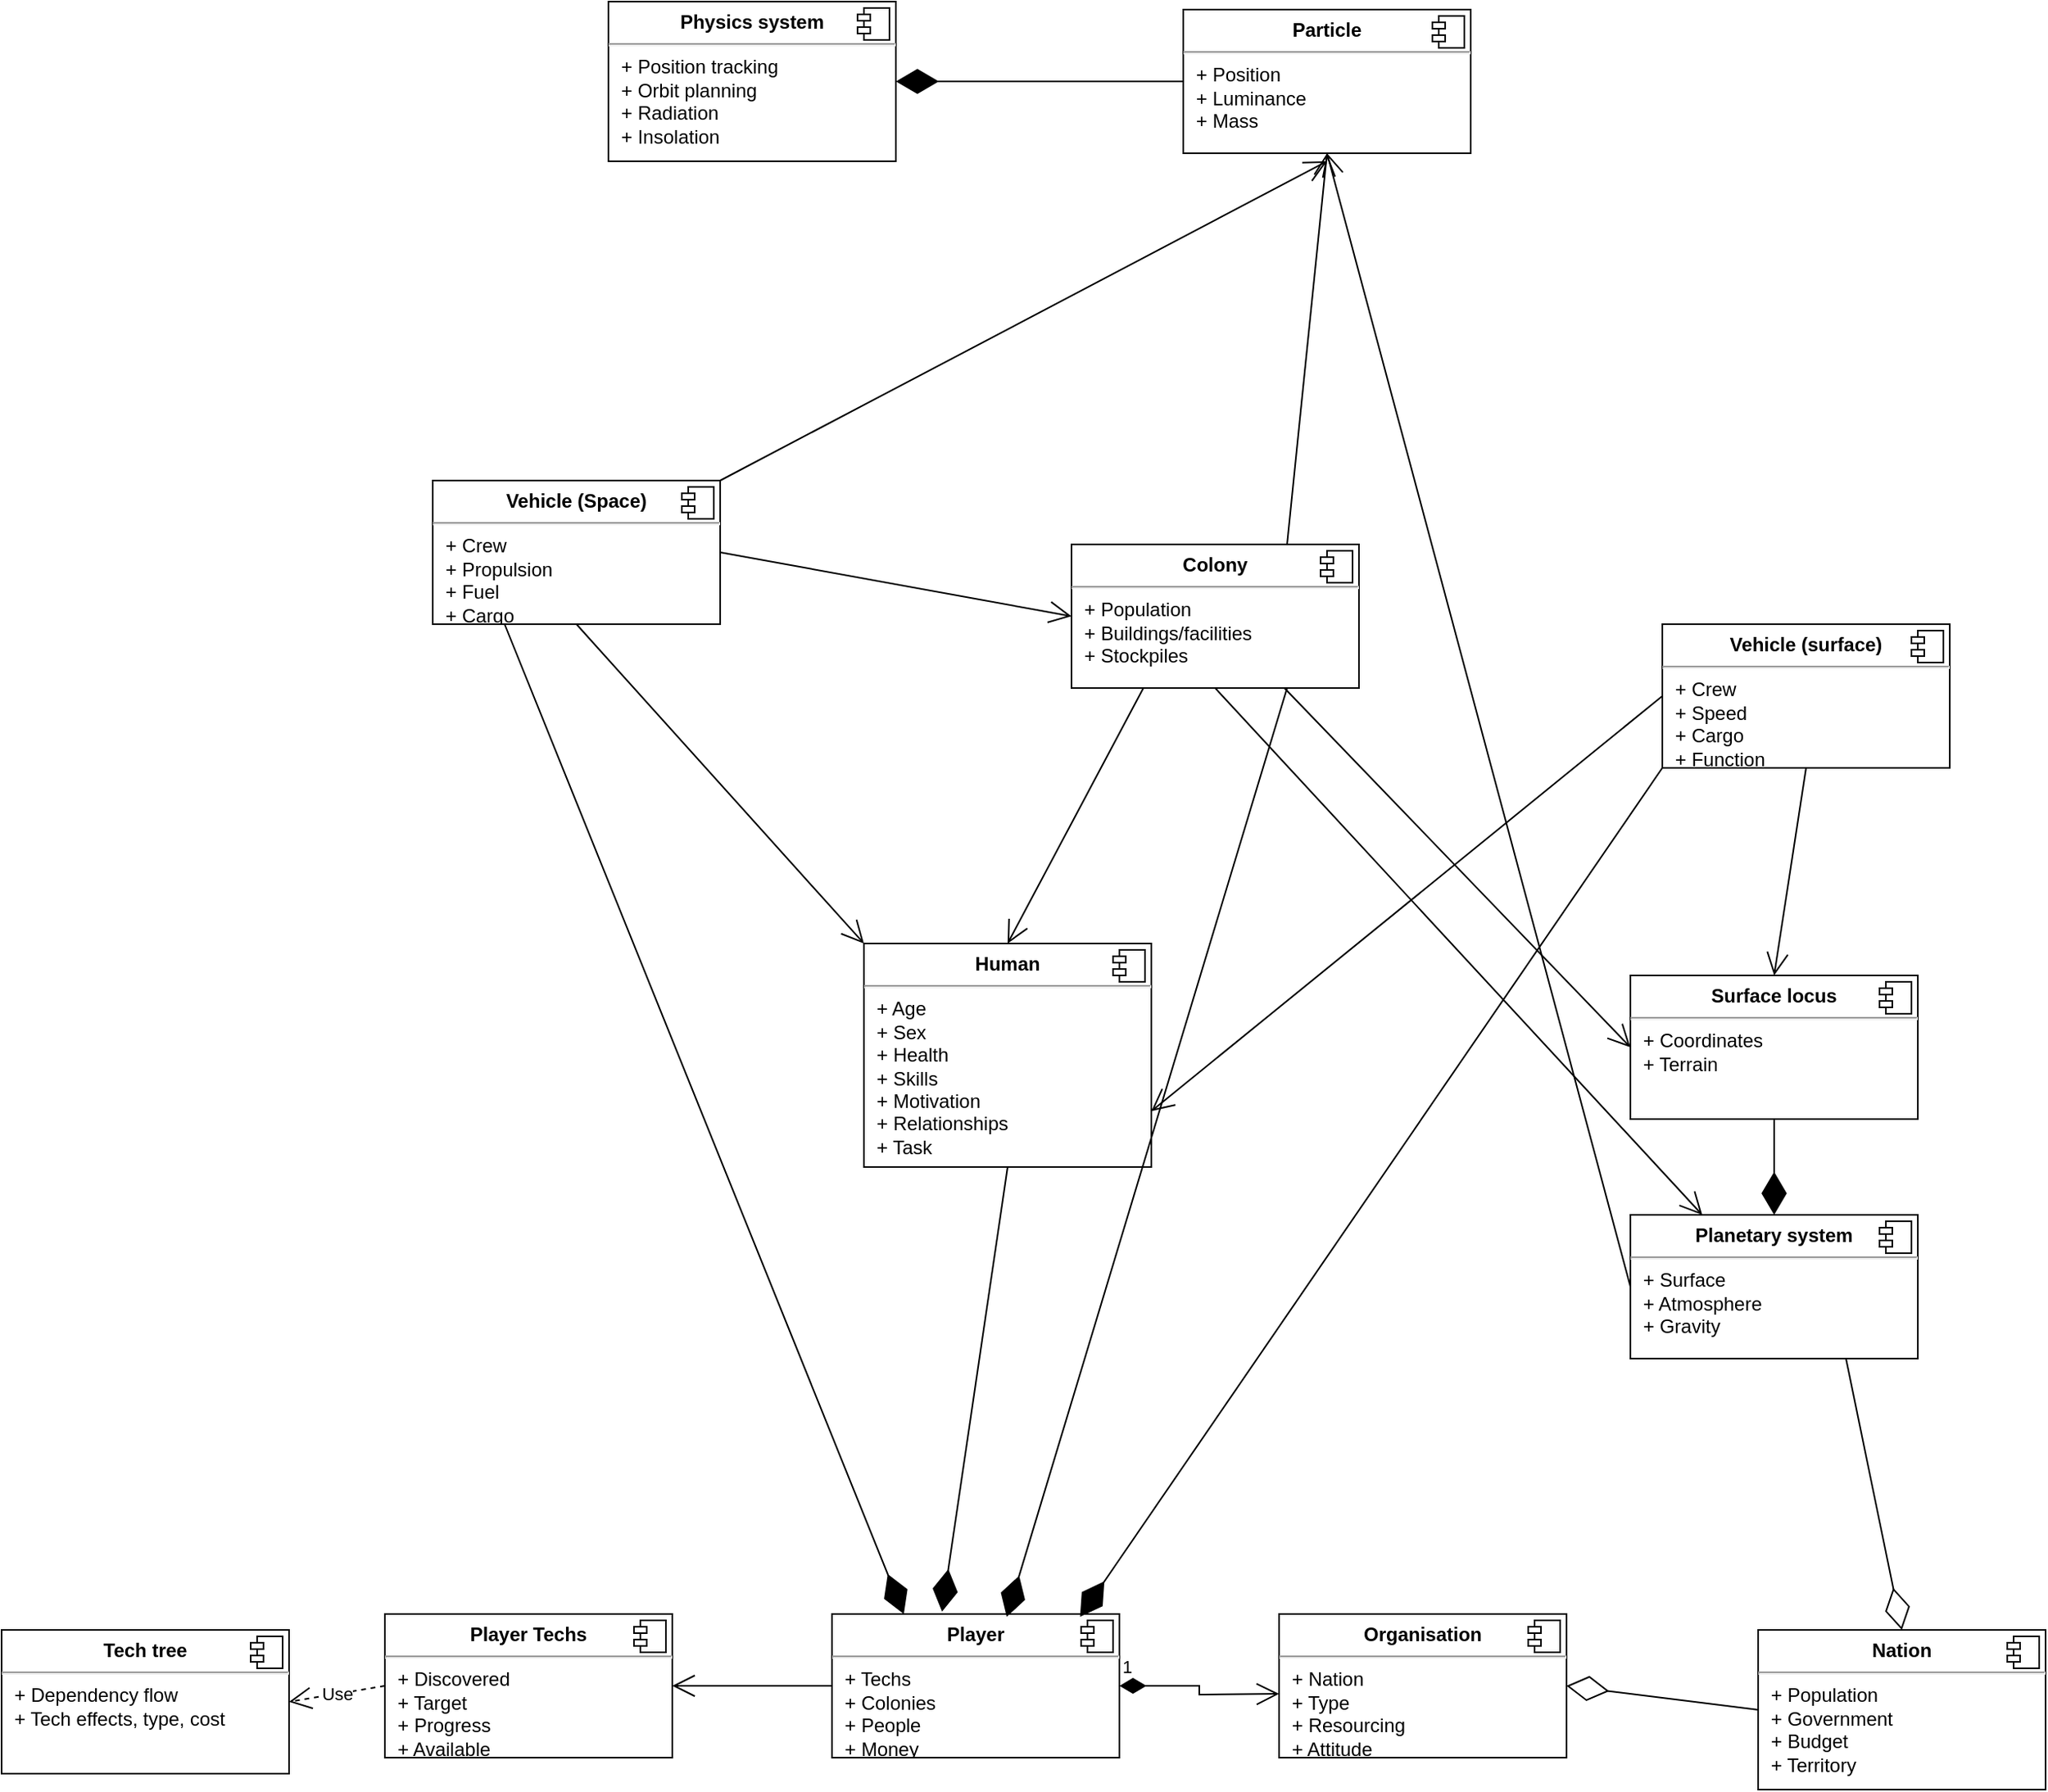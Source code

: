 <mxfile version="18.1.2" type="device"><diagram id="ycHX6Ou6pHxriIRzzi7f" name="Page-1"><mxGraphModel dx="1384" dy="1941" grid="1" gridSize="10" guides="1" tooltips="1" connect="1" arrows="1" fold="1" page="1" pageScale="1" pageWidth="1654" pageHeight="1169" math="0" shadow="0"><root><mxCell id="0"/><mxCell id="1" parent="0"/><mxCell id="YpEkuJilYw_Qcr9c4MFV-37" value="" style="group" vertex="1" connectable="0" parent="1"><mxGeometry x="410" y="68" height="287" as="geometry"/></mxCell><mxCell id="YpEkuJilYw_Qcr9c4MFV-41" value="Components" parent="0"/><mxCell id="O30cOn-BTtzcHye-SnPq-31" value="&lt;p style=&quot;margin:0px;margin-top:6px;text-align:center;&quot;&gt;&lt;b&gt;Nation&lt;/b&gt;&lt;/p&gt;&lt;hr&gt;&lt;p style=&quot;margin:0px;margin-left:8px;&quot;&gt;+ Population&lt;/p&gt;&lt;p style=&quot;margin:0px;margin-left:8px;&quot;&gt;+ Government&lt;/p&gt;&lt;p style=&quot;margin:0px;margin-left:8px;&quot;&gt;+ Budget&lt;/p&gt;&lt;p style=&quot;margin:0px;margin-left:8px;&quot;&gt;+ Territory&lt;/p&gt;" style="align=left;overflow=fill;html=1;dropTarget=0;rounded=0;" parent="YpEkuJilYw_Qcr9c4MFV-41" vertex="1"><mxGeometry x="1110" y="680" width="180" height="100" as="geometry"/></mxCell><mxCell id="O30cOn-BTtzcHye-SnPq-32" value="" style="shape=component;jettyWidth=8;jettyHeight=4;rounded=0;" parent="O30cOn-BTtzcHye-SnPq-31" vertex="1"><mxGeometry x="1" width="20" height="20" relative="1" as="geometry"><mxPoint x="-24" y="4" as="offset"/></mxGeometry></mxCell><mxCell id="O30cOn-BTtzcHye-SnPq-8" value="&lt;p style=&quot;margin:0px;margin-top:6px;text-align:center;&quot;&gt;&lt;b&gt;Organisation&lt;/b&gt;&lt;/p&gt;&lt;hr&gt;&lt;p style=&quot;margin:0px;margin-left:8px;&quot;&gt;+ Nation&lt;br&gt;+ Type&lt;/p&gt;&lt;p style=&quot;margin:0px;margin-left:8px;&quot;&gt;+ Resourcing&lt;/p&gt;&lt;p style=&quot;margin:0px;margin-left:8px;&quot;&gt;+ Attitude&lt;/p&gt;" style="align=left;overflow=fill;html=1;dropTarget=0;rounded=0;" parent="YpEkuJilYw_Qcr9c4MFV-41" vertex="1"><mxGeometry x="810" y="670" width="180" height="90" as="geometry"/></mxCell><mxCell id="O30cOn-BTtzcHye-SnPq-9" value="" style="shape=component;jettyWidth=8;jettyHeight=4;rounded=0;" parent="O30cOn-BTtzcHye-SnPq-8" vertex="1"><mxGeometry x="1" width="20" height="20" relative="1" as="geometry"><mxPoint x="-24" y="4" as="offset"/></mxGeometry></mxCell><mxCell id="O30cOn-BTtzcHye-SnPq-6" value="&lt;p style=&quot;margin:0px;margin-top:6px;text-align:center;&quot;&gt;&lt;b&gt;Player&lt;/b&gt;&lt;/p&gt;&lt;hr&gt;&lt;p style=&quot;margin:0px;margin-left:8px;&quot;&gt;+ Techs&lt;br&gt;+ Colonies&lt;/p&gt;&lt;p style=&quot;margin:0px;margin-left:8px;&quot;&gt;+ People&lt;/p&gt;&lt;p style=&quot;margin:0px;margin-left:8px;&quot;&gt;+ Money&lt;/p&gt;" style="align=left;overflow=fill;html=1;dropTarget=0;rounded=0;" parent="YpEkuJilYw_Qcr9c4MFV-41" vertex="1"><mxGeometry x="530" y="670" width="180" height="90" as="geometry"/></mxCell><mxCell id="O30cOn-BTtzcHye-SnPq-7" value="" style="shape=component;jettyWidth=8;jettyHeight=4;rounded=0;" parent="O30cOn-BTtzcHye-SnPq-6" vertex="1"><mxGeometry x="1" width="20" height="20" relative="1" as="geometry"><mxPoint x="-24" y="4" as="offset"/></mxGeometry></mxCell><mxCell id="O30cOn-BTtzcHye-SnPq-53" value="&lt;p style=&quot;margin:0px;margin-top:6px;text-align:center;&quot;&gt;&lt;b&gt;Player Techs&lt;/b&gt;&lt;/p&gt;&lt;hr&gt;&lt;p style=&quot;margin:0px;margin-left:8px;&quot;&gt;+ Discovered&lt;br&gt;+ Target&lt;/p&gt;&lt;p style=&quot;margin:0px;margin-left:8px;&quot;&gt;+ Progress&lt;/p&gt;&lt;p style=&quot;margin:0px;margin-left:8px;&quot;&gt;+ Available&lt;/p&gt;" style="align=left;overflow=fill;html=1;dropTarget=0;rounded=0;" parent="YpEkuJilYw_Qcr9c4MFV-41" vertex="1"><mxGeometry x="250" y="670" width="180" height="90" as="geometry"/></mxCell><mxCell id="O30cOn-BTtzcHye-SnPq-54" value="" style="shape=component;jettyWidth=8;jettyHeight=4;rounded=0;" parent="O30cOn-BTtzcHye-SnPq-53" vertex="1"><mxGeometry x="1" width="20" height="20" relative="1" as="geometry"><mxPoint x="-24" y="4" as="offset"/></mxGeometry></mxCell><mxCell id="O30cOn-BTtzcHye-SnPq-10" value="&lt;p style=&quot;margin:0px;margin-top:6px;text-align:center;&quot;&gt;&lt;b&gt;Tech tree&lt;/b&gt;&lt;/p&gt;&lt;hr&gt;&lt;p style=&quot;margin:0px;margin-left:8px;&quot;&gt;+ Dependency flow&lt;br&gt;+ Tech effects, type, cost&lt;/p&gt;" style="align=left;overflow=fill;html=1;dropTarget=0;rounded=0;" parent="YpEkuJilYw_Qcr9c4MFV-41" vertex="1"><mxGeometry x="10" y="680" width="180" height="90" as="geometry"/></mxCell><mxCell id="O30cOn-BTtzcHye-SnPq-11" value="" style="shape=component;jettyWidth=8;jettyHeight=4;rounded=0;" parent="O30cOn-BTtzcHye-SnPq-10" vertex="1"><mxGeometry x="1" width="20" height="20" relative="1" as="geometry"><mxPoint x="-24" y="4" as="offset"/></mxGeometry></mxCell><mxCell id="O30cOn-BTtzcHye-SnPq-16" value="&lt;p style=&quot;margin:0px;margin-top:6px;text-align:center;&quot;&gt;&lt;b&gt;Planetary system&lt;/b&gt;&lt;/p&gt;&lt;hr&gt;&lt;p style=&quot;margin:0px;margin-left:8px;&quot;&gt;+ Surface&lt;/p&gt;&lt;p style=&quot;margin:0px;margin-left:8px;&quot;&gt;+ Atmosphere&lt;/p&gt;&lt;p style=&quot;margin:0px;margin-left:8px;&quot;&gt;+ Gravity&lt;/p&gt;" style="align=left;overflow=fill;html=1;dropTarget=0;rounded=0;" parent="YpEkuJilYw_Qcr9c4MFV-41" vertex="1"><mxGeometry x="1030" y="420" width="180" height="90" as="geometry"/></mxCell><mxCell id="O30cOn-BTtzcHye-SnPq-17" value="" style="shape=component;jettyWidth=8;jettyHeight=4;rounded=0;" parent="O30cOn-BTtzcHye-SnPq-16" vertex="1"><mxGeometry x="1" width="20" height="20" relative="1" as="geometry"><mxPoint x="-24" y="4" as="offset"/></mxGeometry></mxCell><mxCell id="O30cOn-BTtzcHye-SnPq-56" value="&lt;p style=&quot;margin:0px;margin-top:6px;text-align:center;&quot;&gt;&lt;b&gt;Surface locus&lt;/b&gt;&lt;/p&gt;&lt;hr&gt;&lt;p style=&quot;margin:0px;margin-left:8px;&quot;&gt;+ Coordinates&lt;/p&gt;&lt;p style=&quot;margin:0px;margin-left:8px;&quot;&gt;+ Terrain&lt;/p&gt;" style="align=left;overflow=fill;html=1;dropTarget=0;rounded=0;" parent="YpEkuJilYw_Qcr9c4MFV-41" vertex="1"><mxGeometry x="1030" y="270" width="180" height="90" as="geometry"/></mxCell><mxCell id="O30cOn-BTtzcHye-SnPq-57" value="" style="shape=component;jettyWidth=8;jettyHeight=4;rounded=0;" parent="O30cOn-BTtzcHye-SnPq-56" vertex="1"><mxGeometry x="1" width="20" height="20" relative="1" as="geometry"><mxPoint x="-24" y="4" as="offset"/></mxGeometry></mxCell><mxCell id="O30cOn-BTtzcHye-SnPq-24" value="&lt;p style=&quot;margin:0px;margin-top:6px;text-align:center;&quot;&gt;&lt;b&gt;Human&lt;/b&gt;&lt;/p&gt;&lt;hr&gt;&lt;p style=&quot;margin:0px;margin-left:8px;&quot;&gt;+ Age&lt;br&gt;+ Sex&lt;/p&gt;&lt;p style=&quot;margin:0px;margin-left:8px;&quot;&gt;+ Health&lt;/p&gt;&lt;p style=&quot;margin:0px;margin-left:8px;&quot;&gt;+ Skills&lt;/p&gt;&lt;p style=&quot;margin:0px;margin-left:8px;&quot;&gt;+ Motivation&lt;/p&gt;&lt;p style=&quot;margin:0px;margin-left:8px;&quot;&gt;+ Relationships&lt;/p&gt;&lt;p style=&quot;margin:0px;margin-left:8px;&quot;&gt;+ Task&lt;/p&gt;" style="align=left;overflow=fill;html=1;dropTarget=0;rounded=0;" parent="YpEkuJilYw_Qcr9c4MFV-41" vertex="1"><mxGeometry x="550" y="250" width="180" height="140" as="geometry"/></mxCell><mxCell id="O30cOn-BTtzcHye-SnPq-25" value="" style="shape=component;jettyWidth=8;jettyHeight=4;rounded=0;" parent="O30cOn-BTtzcHye-SnPq-24" vertex="1"><mxGeometry x="1" width="20" height="20" relative="1" as="geometry"><mxPoint x="-24" y="4" as="offset"/></mxGeometry></mxCell><mxCell id="O30cOn-BTtzcHye-SnPq-28" value="&lt;p style=&quot;margin:0px;margin-top:6px;text-align:center;&quot;&gt;&lt;b&gt;Vehicle (surface)&lt;/b&gt;&lt;/p&gt;&lt;hr&gt;&lt;p style=&quot;margin:0px;margin-left:8px;&quot;&gt;+ Crew&lt;/p&gt;&lt;p style=&quot;margin:0px;margin-left:8px;&quot;&gt;+ Speed&lt;/p&gt;&lt;p style=&quot;margin:0px;margin-left:8px;&quot;&gt;+ Cargo&lt;/p&gt;&lt;p style=&quot;margin:0px;margin-left:8px;&quot;&gt;+ Function&lt;/p&gt;" style="align=left;overflow=fill;html=1;dropTarget=0;rounded=0;" parent="YpEkuJilYw_Qcr9c4MFV-41" vertex="1"><mxGeometry x="1050" y="50" width="180" height="90" as="geometry"/></mxCell><mxCell id="O30cOn-BTtzcHye-SnPq-29" value="" style="shape=component;jettyWidth=8;jettyHeight=4;rounded=0;" parent="O30cOn-BTtzcHye-SnPq-28" vertex="1"><mxGeometry x="1" width="20" height="20" relative="1" as="geometry"><mxPoint x="-24" y="4" as="offset"/></mxGeometry></mxCell><mxCell id="O30cOn-BTtzcHye-SnPq-22" value="&lt;p style=&quot;margin:0px;margin-top:6px;text-align:center;&quot;&gt;&lt;b&gt;Colony&lt;/b&gt;&lt;/p&gt;&lt;hr&gt;&lt;p style=&quot;margin:0px;margin-left:8px;&quot;&gt;+ Population&lt;br&gt;+ Buildings/facilities&lt;/p&gt;&lt;p style=&quot;margin:0px;margin-left:8px;&quot;&gt;+ Stockpiles&lt;/p&gt;" style="align=left;overflow=fill;html=1;dropTarget=0;rounded=0;" parent="YpEkuJilYw_Qcr9c4MFV-41" vertex="1"><mxGeometry x="680" width="180" height="90" as="geometry"/></mxCell><mxCell id="O30cOn-BTtzcHye-SnPq-23" value="" style="shape=component;jettyWidth=8;jettyHeight=4;rounded=0;" parent="O30cOn-BTtzcHye-SnPq-22" vertex="1"><mxGeometry x="1" width="20" height="20" relative="1" as="geometry"><mxPoint x="-24" y="4" as="offset"/></mxGeometry></mxCell><mxCell id="O30cOn-BTtzcHye-SnPq-26" value="&lt;p style=&quot;margin:0px;margin-top:6px;text-align:center;&quot;&gt;&lt;b&gt;Vehicle (Space)&lt;/b&gt;&lt;/p&gt;&lt;hr&gt;&lt;p style=&quot;margin:0px;margin-left:8px;&quot;&gt;+ Crew&lt;br&gt;+ Propulsion&lt;/p&gt;&lt;p style=&quot;margin:0px;margin-left:8px;&quot;&gt;+ Fuel&lt;/p&gt;&lt;p style=&quot;margin:0px;margin-left:8px;&quot;&gt;+ Cargo&lt;/p&gt;" style="align=left;overflow=fill;html=1;dropTarget=0;rounded=0;" parent="YpEkuJilYw_Qcr9c4MFV-41" vertex="1"><mxGeometry x="280" y="-40" width="180" height="90" as="geometry"/></mxCell><mxCell id="O30cOn-BTtzcHye-SnPq-27" value="" style="shape=component;jettyWidth=8;jettyHeight=4;rounded=0;" parent="O30cOn-BTtzcHye-SnPq-26" vertex="1"><mxGeometry x="1" width="20" height="20" relative="1" as="geometry"><mxPoint x="-24" y="4" as="offset"/></mxGeometry></mxCell><mxCell id="O30cOn-BTtzcHye-SnPq-40" value="&lt;p style=&quot;margin:0px;margin-top:6px;text-align:center;&quot;&gt;&lt;b&gt;Particle&lt;/b&gt;&lt;/p&gt;&lt;hr&gt;&lt;p style=&quot;margin:0px;margin-left:8px;&quot;&gt;+ Position&lt;br&gt;&lt;/p&gt;&lt;p style=&quot;margin:0px;margin-left:8px;&quot;&gt;+ Luminance&lt;/p&gt;&lt;p style=&quot;margin:0px;margin-left:8px;&quot;&gt;+ Mass&lt;/p&gt;" style="align=left;overflow=fill;html=1;dropTarget=0;rounded=0;" parent="YpEkuJilYw_Qcr9c4MFV-41" vertex="1"><mxGeometry x="750" y="-335" width="180" height="90" as="geometry"/></mxCell><mxCell id="O30cOn-BTtzcHye-SnPq-41" value="" style="shape=component;jettyWidth=8;jettyHeight=4;rounded=0;" parent="O30cOn-BTtzcHye-SnPq-40" vertex="1"><mxGeometry x="1" width="20" height="20" relative="1" as="geometry"><mxPoint x="-24" y="4" as="offset"/></mxGeometry></mxCell><mxCell id="O30cOn-BTtzcHye-SnPq-1" value="&lt;p style=&quot;margin:0px;margin-top:6px;text-align:center;&quot;&gt;&lt;b&gt;Physics system&lt;/b&gt;&lt;/p&gt;&lt;hr&gt;&lt;p style=&quot;margin:0px;margin-left:8px;&quot;&gt;+ Position tracking&lt;br&gt;+ Orbit planning&lt;/p&gt;&lt;p style=&quot;margin:0px;margin-left:8px;&quot;&gt;+ Radiation&lt;/p&gt;&lt;p style=&quot;margin:0px;margin-left:8px;&quot;&gt;+ Insolation&lt;/p&gt;" style="align=left;overflow=fill;html=1;dropTarget=0;rounded=0;" parent="YpEkuJilYw_Qcr9c4MFV-41" vertex="1"><mxGeometry x="390" y="-340" width="180" height="100" as="geometry"/></mxCell><mxCell id="O30cOn-BTtzcHye-SnPq-2" value="" style="shape=component;jettyWidth=8;jettyHeight=4;rounded=0;" parent="O30cOn-BTtzcHye-SnPq-1" vertex="1"><mxGeometry x="1" width="20" height="20" relative="1" as="geometry"><mxPoint x="-24" y="4" as="offset"/></mxGeometry></mxCell><mxCell id="YpEkuJilYw_Qcr9c4MFV-42" value="References" parent="0"/><mxCell id="YpEkuJilYw_Qcr9c4MFV-24" value="" style="endArrow=diamondThin;endFill=1;endSize=24;html=1;rounded=0;entryX=0.25;entryY=0;entryDx=0;entryDy=0;exitX=0.25;exitY=1;exitDx=0;exitDy=0;" edge="1" parent="YpEkuJilYw_Qcr9c4MFV-42" source="O30cOn-BTtzcHye-SnPq-26" target="O30cOn-BTtzcHye-SnPq-6"><mxGeometry width="160" relative="1" as="geometry"><mxPoint x="610" y="520" as="sourcePoint"/><mxPoint x="770" y="520" as="targetPoint"/></mxGeometry></mxCell><mxCell id="YpEkuJilYw_Qcr9c4MFV-25" value="" style="endArrow=diamondThin;endFill=1;endSize=24;html=1;rounded=0;entryX=0.383;entryY=-0.016;entryDx=0;entryDy=0;entryPerimeter=0;exitX=0.5;exitY=1;exitDx=0;exitDy=0;" edge="1" parent="YpEkuJilYw_Qcr9c4MFV-42" source="O30cOn-BTtzcHye-SnPq-24" target="O30cOn-BTtzcHye-SnPq-6"><mxGeometry width="160" relative="1" as="geometry"><mxPoint x="660" y="560" as="sourcePoint"/><mxPoint x="820" y="560" as="targetPoint"/></mxGeometry></mxCell><mxCell id="YpEkuJilYw_Qcr9c4MFV-26" value="" style="endArrow=diamondThin;endFill=1;endSize=24;html=1;rounded=0;entryX=0.608;entryY=0.02;entryDx=0;entryDy=0;entryPerimeter=0;exitX=0.75;exitY=1;exitDx=0;exitDy=0;" edge="1" parent="YpEkuJilYw_Qcr9c4MFV-42" source="O30cOn-BTtzcHye-SnPq-22" target="O30cOn-BTtzcHye-SnPq-6"><mxGeometry width="160" relative="1" as="geometry"><mxPoint x="680" y="560" as="sourcePoint"/><mxPoint x="840" y="560" as="targetPoint"/></mxGeometry></mxCell><mxCell id="YpEkuJilYw_Qcr9c4MFV-23" value="" style="endArrow=diamondThin;endFill=1;endSize=24;html=1;rounded=0;entryX=0.863;entryY=0.02;entryDx=0;entryDy=0;entryPerimeter=0;exitX=0;exitY=1;exitDx=0;exitDy=0;" edge="1" parent="YpEkuJilYw_Qcr9c4MFV-42" source="O30cOn-BTtzcHye-SnPq-28" target="O30cOn-BTtzcHye-SnPq-6"><mxGeometry width="160" relative="1" as="geometry"><mxPoint x="690" y="320" as="sourcePoint"/><mxPoint x="850" y="320" as="targetPoint"/></mxGeometry></mxCell><mxCell id="O30cOn-BTtzcHye-SnPq-55" value="Use" style="endArrow=open;endSize=12;dashed=1;html=1;rounded=0;entryX=1;entryY=0.5;entryDx=0;entryDy=0;exitX=0;exitY=0.5;exitDx=0;exitDy=0;" parent="YpEkuJilYw_Qcr9c4MFV-42" source="O30cOn-BTtzcHye-SnPq-53" target="O30cOn-BTtzcHye-SnPq-10" edge="1"><mxGeometry width="160" relative="1" as="geometry"><mxPoint x="50" y="690" as="sourcePoint"/><mxPoint x="210" y="690" as="targetPoint"/></mxGeometry></mxCell><mxCell id="O30cOn-BTtzcHye-SnPq-34" value="" style="endArrow=open;endFill=1;endSize=12;html=1;rounded=0;exitX=0;exitY=0.5;exitDx=0;exitDy=0;entryX=1;entryY=0.5;entryDx=0;entryDy=0;" parent="YpEkuJilYw_Qcr9c4MFV-42" source="O30cOn-BTtzcHye-SnPq-6" target="O30cOn-BTtzcHye-SnPq-53" edge="1"><mxGeometry width="160" relative="1" as="geometry"><mxPoint x="380" y="660" as="sourcePoint"/><mxPoint x="540" y="660" as="targetPoint"/></mxGeometry></mxCell><mxCell id="O30cOn-BTtzcHye-SnPq-33" value="1" style="endArrow=open;html=1;endSize=12;startArrow=diamondThin;startSize=14;startFill=1;edgeStyle=orthogonalEdgeStyle;align=left;verticalAlign=bottom;rounded=0;" parent="YpEkuJilYw_Qcr9c4MFV-42" source="O30cOn-BTtzcHye-SnPq-6" edge="1"><mxGeometry x="-1" y="3" relative="1" as="geometry"><mxPoint x="710" y="715" as="sourcePoint"/><mxPoint x="810" y="720" as="targetPoint"/></mxGeometry></mxCell><mxCell id="O30cOn-BTtzcHye-SnPq-36" value="" style="endArrow=diamondThin;endFill=0;endSize=24;html=1;rounded=0;entryX=1;entryY=0.5;entryDx=0;entryDy=0;exitX=0;exitY=0.5;exitDx=0;exitDy=0;" parent="YpEkuJilYw_Qcr9c4MFV-42" source="O30cOn-BTtzcHye-SnPq-31" target="O30cOn-BTtzcHye-SnPq-8" edge="1"><mxGeometry width="160" relative="1" as="geometry"><mxPoint x="1030" y="650" as="sourcePoint"/><mxPoint x="1190" y="650" as="targetPoint"/></mxGeometry></mxCell><mxCell id="O30cOn-BTtzcHye-SnPq-37" value="" style="endArrow=diamondThin;endFill=0;endSize=24;html=1;rounded=0;entryX=0.5;entryY=0;entryDx=0;entryDy=0;exitX=0.75;exitY=1;exitDx=0;exitDy=0;" parent="YpEkuJilYw_Qcr9c4MFV-42" source="O30cOn-BTtzcHye-SnPq-16" target="O30cOn-BTtzcHye-SnPq-31" edge="1"><mxGeometry width="160" relative="1" as="geometry"><mxPoint x="1130" y="590" as="sourcePoint"/><mxPoint x="1290" y="590" as="targetPoint"/></mxGeometry></mxCell><mxCell id="O30cOn-BTtzcHye-SnPq-44" value="" style="endArrow=open;endFill=1;endSize=12;html=1;rounded=0;exitX=0;exitY=0.5;exitDx=0;exitDy=0;entryX=0.5;entryY=1;entryDx=0;entryDy=0;" parent="YpEkuJilYw_Qcr9c4MFV-42" source="O30cOn-BTtzcHye-SnPq-16" target="O30cOn-BTtzcHye-SnPq-40" edge="1"><mxGeometry width="160" relative="1" as="geometry"><mxPoint x="950" y="350" as="sourcePoint"/><mxPoint x="1110" y="350" as="targetPoint"/></mxGeometry></mxCell><mxCell id="O30cOn-BTtzcHye-SnPq-46" value="" style="endArrow=open;endFill=1;endSize=12;html=1;rounded=0;exitX=0.5;exitY=1;exitDx=0;exitDy=0;entryX=0.25;entryY=0;entryDx=0;entryDy=0;" parent="YpEkuJilYw_Qcr9c4MFV-42" source="O30cOn-BTtzcHye-SnPq-22" target="O30cOn-BTtzcHye-SnPq-16" edge="1"><mxGeometry width="160" relative="1" as="geometry"><mxPoint x="520" y="220" as="sourcePoint"/><mxPoint x="680" y="220" as="targetPoint"/></mxGeometry></mxCell><mxCell id="gb7WGFapr_eq5g4spfhF-29" value="" style="endArrow=diamondThin;endFill=1;endSize=24;html=1;entryX=0.5;entryY=0;entryDx=0;entryDy=0;exitX=0.5;exitY=1;exitDx=0;exitDy=0;" parent="YpEkuJilYw_Qcr9c4MFV-42" source="O30cOn-BTtzcHye-SnPq-56" target="O30cOn-BTtzcHye-SnPq-16" edge="1"><mxGeometry width="160" relative="1" as="geometry"><mxPoint x="900" y="540" as="sourcePoint"/><mxPoint x="1060" y="540" as="targetPoint"/></mxGeometry></mxCell><mxCell id="O30cOn-BTtzcHye-SnPq-48" value="" style="endArrow=open;endFill=1;endSize=12;html=1;rounded=0;exitX=0.5;exitY=1;exitDx=0;exitDy=0;entryX=0.5;entryY=0;entryDx=0;entryDy=0;" parent="YpEkuJilYw_Qcr9c4MFV-42" source="O30cOn-BTtzcHye-SnPq-28" target="O30cOn-BTtzcHye-SnPq-56" edge="1"><mxGeometry width="160" relative="1" as="geometry"><mxPoint x="1020" y="230" as="sourcePoint"/><mxPoint x="1180" y="230" as="targetPoint"/></mxGeometry></mxCell><mxCell id="gb7WGFapr_eq5g4spfhF-13" value="" style="endArrow=open;endFill=1;endSize=12;html=1;entryX=0;entryY=0.5;entryDx=0;entryDy=0;" parent="YpEkuJilYw_Qcr9c4MFV-42" source="O30cOn-BTtzcHye-SnPq-22" target="O30cOn-BTtzcHye-SnPq-56" edge="1"><mxGeometry width="160" relative="1" as="geometry"><mxPoint x="650" y="250" as="sourcePoint"/><mxPoint x="810" y="250" as="targetPoint"/></mxGeometry></mxCell><mxCell id="O30cOn-BTtzcHye-SnPq-52" value="" style="endArrow=open;endFill=1;endSize=12;html=1;rounded=0;exitX=0;exitY=0.5;exitDx=0;exitDy=0;entryX=1;entryY=0.75;entryDx=0;entryDy=0;" parent="YpEkuJilYw_Qcr9c4MFV-42" source="O30cOn-BTtzcHye-SnPq-28" target="O30cOn-BTtzcHye-SnPq-24" edge="1"><mxGeometry width="160" relative="1" as="geometry"><mxPoint x="820" y="20" as="sourcePoint"/><mxPoint x="980" y="20" as="targetPoint"/></mxGeometry></mxCell><mxCell id="O30cOn-BTtzcHye-SnPq-50" value="" style="endArrow=open;endFill=1;endSize=12;html=1;rounded=0;exitX=0.25;exitY=1;exitDx=0;exitDy=0;entryX=0.5;entryY=0;entryDx=0;entryDy=0;" parent="YpEkuJilYw_Qcr9c4MFV-42" source="O30cOn-BTtzcHye-SnPq-22" target="O30cOn-BTtzcHye-SnPq-24" edge="1"><mxGeometry width="160" relative="1" as="geometry"><mxPoint x="530" y="150" as="sourcePoint"/><mxPoint x="590" y="40" as="targetPoint"/></mxGeometry></mxCell><mxCell id="O30cOn-BTtzcHye-SnPq-51" value="" style="endArrow=open;endFill=1;endSize=12;html=1;rounded=0;exitX=0.5;exitY=1;exitDx=0;exitDy=0;entryX=0;entryY=0;entryDx=0;entryDy=0;" parent="YpEkuJilYw_Qcr9c4MFV-42" source="O30cOn-BTtzcHye-SnPq-26" target="O30cOn-BTtzcHye-SnPq-24" edge="1"><mxGeometry width="160" relative="1" as="geometry"><mxPoint x="810" y="50" as="sourcePoint"/><mxPoint x="970" y="50" as="targetPoint"/></mxGeometry></mxCell><mxCell id="O30cOn-BTtzcHye-SnPq-49" value="" style="endArrow=open;endFill=1;endSize=12;html=1;rounded=0;exitX=1;exitY=0.5;exitDx=0;exitDy=0;entryX=0;entryY=0.5;entryDx=0;entryDy=0;" parent="YpEkuJilYw_Qcr9c4MFV-42" source="O30cOn-BTtzcHye-SnPq-26" target="O30cOn-BTtzcHye-SnPq-22" edge="1"><mxGeometry width="160" relative="1" as="geometry"><mxPoint x="890" y="240" as="sourcePoint"/><mxPoint x="1050" y="240" as="targetPoint"/></mxGeometry></mxCell><mxCell id="O30cOn-BTtzcHye-SnPq-43" value="" style="endArrow=open;endFill=1;endSize=12;html=1;rounded=0;exitX=1;exitY=0;exitDx=0;exitDy=0;" parent="YpEkuJilYw_Qcr9c4MFV-42" source="O30cOn-BTtzcHye-SnPq-26" edge="1"><mxGeometry width="160" relative="1" as="geometry"><mxPoint x="820" y="240" as="sourcePoint"/><mxPoint x="840" y="-240" as="targetPoint"/></mxGeometry></mxCell><mxCell id="O30cOn-BTtzcHye-SnPq-47" value="" style="endArrow=open;endFill=1;endSize=12;html=1;rounded=0;exitX=0.75;exitY=0;exitDx=0;exitDy=0;entryX=0.5;entryY=1;entryDx=0;entryDy=0;" parent="YpEkuJilYw_Qcr9c4MFV-42" source="O30cOn-BTtzcHye-SnPq-22" target="O30cOn-BTtzcHye-SnPq-40" edge="1"><mxGeometry width="160" relative="1" as="geometry"><mxPoint x="530" y="230" as="sourcePoint"/><mxPoint x="690" y="230" as="targetPoint"/></mxGeometry></mxCell><mxCell id="O30cOn-BTtzcHye-SnPq-42" value="" style="endArrow=diamondThin;endFill=1;endSize=24;html=1;rounded=0;entryX=1;entryY=0.5;entryDx=0;entryDy=0;exitX=0;exitY=0.5;exitDx=0;exitDy=0;" parent="YpEkuJilYw_Qcr9c4MFV-42" source="O30cOn-BTtzcHye-SnPq-40" target="O30cOn-BTtzcHye-SnPq-1" edge="1"><mxGeometry width="160" relative="1" as="geometry"><mxPoint x="1020" y="130" as="sourcePoint"/><mxPoint x="1180" y="130" as="targetPoint"/></mxGeometry></mxCell><mxCell id="YpEkuJilYw_Qcr9c4MFV-43" value="Timing interactions" parent="0" visible="0"/><mxCell id="YpEkuJilYw_Qcr9c4MFV-35" style="edgeStyle=orthogonalEdgeStyle;shape=flexArrow;rounded=0;orthogonalLoop=1;jettySize=auto;html=1;exitX=0;exitY=0.75;exitDx=0;exitDy=0;entryX=0;entryY=0.75;entryDx=0;entryDy=0;startArrow=none;startFill=0;endArrow=block;endFill=0;fillColor=#f8cecc;strokeColor=#b85450;" edge="1" parent="YpEkuJilYw_Qcr9c4MFV-43" source="O30cOn-BTtzcHye-SnPq-22" target="O30cOn-BTtzcHye-SnPq-24"><mxGeometry relative="1" as="geometry"><Array as="points"><mxPoint x="410" y="68"/><mxPoint x="410" y="355"/></Array></mxGeometry></mxCell><mxCell id="gb7WGFapr_eq5g4spfhF-30" value="Harvest Research" style="edgeStyle=orthogonalEdgeStyle;shape=flexArrow;orthogonalLoop=1;jettySize=auto;html=1;exitX=0.25;exitY=1;exitDx=0;exitDy=0;fillColor=#f8cecc;strokeColor=#b85450;startArrow=block;endArrow=none;endFill=0;" parent="YpEkuJilYw_Qcr9c4MFV-43" source="O30cOn-BTtzcHye-SnPq-22" target="O30cOn-BTtzcHye-SnPq-6" edge="1"><mxGeometry relative="1" as="geometry"><Array as="points"><mxPoint x="725" y="110"/><mxPoint x="490" y="110"/><mxPoint x="490" y="510"/><mxPoint x="540" y="510"/></Array></mxGeometry></mxCell><mxCell id="gb7WGFapr_eq5g4spfhF-31" value="Progress research" style="edgeStyle=orthogonalEdgeStyle;shape=flexArrow;orthogonalLoop=1;jettySize=auto;html=1;exitX=0;exitY=0.75;exitDx=0;exitDy=0;entryX=0.5;entryY=1;entryDx=0;entryDy=0;fillColor=#f8cecc;strokeColor=#b85450;" parent="YpEkuJilYw_Qcr9c4MFV-43" source="O30cOn-BTtzcHye-SnPq-6" target="O30cOn-BTtzcHye-SnPq-53" edge="1"><mxGeometry relative="1" as="geometry"/></mxCell><mxCell id="gb7WGFapr_eq5g4spfhF-32" value="Apply effects" style="edgeStyle=orthogonalEdgeStyle;shape=flexArrow;orthogonalLoop=1;jettySize=auto;html=1;exitX=0.25;exitY=1;exitDx=0;exitDy=0;entryX=0.5;entryY=1;entryDx=0;entryDy=0;fillColor=#d5e8d4;strokeColor=#82b366;" parent="YpEkuJilYw_Qcr9c4MFV-43" source="O30cOn-BTtzcHye-SnPq-53" target="O30cOn-BTtzcHye-SnPq-6" edge="1"><mxGeometry relative="1" as="geometry"><Array as="points"><mxPoint x="315" y="800"/><mxPoint x="620" y="800"/></Array></mxGeometry></mxCell><mxCell id="YpEkuJilYw_Qcr9c4MFV-4" value="Get missions" style="edgeStyle=orthogonalEdgeStyle;shape=flexArrow;rounded=0;orthogonalLoop=1;jettySize=auto;html=1;exitX=0.75;exitY=1;exitDx=0;exitDy=0;entryX=0.25;entryY=1;entryDx=0;entryDy=0;startArrow=none;startFill=0;endArrow=block;endFill=0;fillColor=#f8cecc;strokeColor=#b85450;" edge="1" parent="YpEkuJilYw_Qcr9c4MFV-43" source="O30cOn-BTtzcHye-SnPq-6" target="O30cOn-BTtzcHye-SnPq-8"><mxGeometry relative="1" as="geometry"/></mxCell><mxCell id="YpEkuJilYw_Qcr9c4MFV-1" style="edgeStyle=orthogonalEdgeStyle;shape=flexArrow;rounded=0;orthogonalLoop=1;jettySize=auto;html=1;exitX=0.25;exitY=0;exitDx=0;exitDy=0;entryX=0.75;entryY=0;entryDx=0;entryDy=0;startArrow=block;endArrow=none;endFill=0;startFill=0;fillColor=#f8cecc;strokeColor=#b85450;" edge="1" parent="YpEkuJilYw_Qcr9c4MFV-43" source="O30cOn-BTtzcHye-SnPq-8" target="O30cOn-BTtzcHye-SnPq-6"><mxGeometry relative="1" as="geometry"/></mxCell><mxCell id="YpEkuJilYw_Qcr9c4MFV-2" value="Get Funding" style="edgeLabel;html=1;align=center;verticalAlign=middle;resizable=0;points=[];" vertex="1" connectable="0" parent="YpEkuJilYw_Qcr9c4MFV-1"><mxGeometry x="0.142" y="5" relative="1" as="geometry"><mxPoint x="-1" as="offset"/></mxGeometry></mxCell><mxCell id="YpEkuJilYw_Qcr9c4MFV-3" value="Get recruits" style="edgeStyle=orthogonalEdgeStyle;shape=flexArrow;rounded=0;orthogonalLoop=1;jettySize=auto;html=1;exitX=1;exitY=0.75;exitDx=0;exitDy=0;entryX=0;entryY=0.75;entryDx=0;entryDy=0;startArrow=none;startFill=0;endArrow=block;endFill=0;fillColor=#f8cecc;strokeColor=#b85450;" edge="1" parent="YpEkuJilYw_Qcr9c4MFV-43" source="O30cOn-BTtzcHye-SnPq-6" target="O30cOn-BTtzcHye-SnPq-8"><mxGeometry relative="1" as="geometry"/></mxCell><mxCell id="YpEkuJilYw_Qcr9c4MFV-9" value="Get context" style="edgeStyle=orthogonalEdgeStyle;shape=flexArrow;rounded=0;orthogonalLoop=1;jettySize=auto;html=1;exitX=1;exitY=0.75;exitDx=0;exitDy=0;entryX=-0.013;entryY=0.878;entryDx=0;entryDy=0;entryPerimeter=0;startArrow=none;startFill=0;endArrow=block;endFill=0;fillColor=#f8cecc;strokeColor=#b85450;" edge="1" parent="YpEkuJilYw_Qcr9c4MFV-43" source="O30cOn-BTtzcHye-SnPq-8" target="O30cOn-BTtzcHye-SnPq-31"><mxGeometry relative="1" as="geometry"/></mxCell><mxCell id="YpEkuJilYw_Qcr9c4MFV-5" value="Update pop" style="edgeStyle=orthogonalEdgeStyle;shape=flexArrow;rounded=0;orthogonalLoop=1;jettySize=auto;html=1;exitX=0.25;exitY=1;exitDx=0;exitDy=0;entryX=0.75;entryY=1;entryDx=0;entryDy=0;startArrow=none;startFill=0;endArrow=block;endFill=0;fillColor=#f8cecc;strokeColor=#b85450;" edge="1" parent="YpEkuJilYw_Qcr9c4MFV-43" source="O30cOn-BTtzcHye-SnPq-31" target="O30cOn-BTtzcHye-SnPq-31"><mxGeometry relative="1" as="geometry"/></mxCell><mxCell id="YpEkuJilYw_Qcr9c4MFV-6" value="Update budget" style="edgeStyle=orthogonalEdgeStyle;shape=flexArrow;rounded=0;orthogonalLoop=1;jettySize=auto;html=1;exitX=0.25;exitY=1;exitDx=0;exitDy=0;entryX=0.75;entryY=1;entryDx=0;entryDy=0;startArrow=none;startFill=0;endArrow=block;endFill=0;fillColor=#f8cecc;strokeColor=#b85450;" edge="1" parent="YpEkuJilYw_Qcr9c4MFV-43" source="O30cOn-BTtzcHye-SnPq-31" target="O30cOn-BTtzcHye-SnPq-31"><mxGeometry relative="1" as="geometry"><Array as="points"><mxPoint x="1155" y="830"/><mxPoint x="1245" y="830"/></Array></mxGeometry></mxCell><mxCell id="YpEkuJilYw_Qcr9c4MFV-8" value="Update env" style="edgeStyle=orthogonalEdgeStyle;shape=flexArrow;rounded=0;orthogonalLoop=1;jettySize=auto;html=1;exitX=0.25;exitY=1;exitDx=0;exitDy=0;startArrow=none;startFill=0;endArrow=block;endFill=0;fillColor=#f8cecc;strokeColor=#b85450;" edge="1" parent="YpEkuJilYw_Qcr9c4MFV-43" source="O30cOn-BTtzcHye-SnPq-31"><mxGeometry relative="1" as="geometry"><mxPoint x="1240" y="780" as="targetPoint"/><Array as="points"><mxPoint x="1155" y="860"/><mxPoint x="1240" y="860"/></Array></mxGeometry></mxCell><mxCell id="YpEkuJilYw_Qcr9c4MFV-10" value="Get environment" style="edgeStyle=orthogonalEdgeStyle;shape=flexArrow;rounded=0;orthogonalLoop=1;jettySize=auto;html=1;exitX=0.25;exitY=0;exitDx=0;exitDy=0;entryX=0.5;entryY=1;entryDx=0;entryDy=0;startArrow=none;startFill=0;endArrow=block;endFill=0;fillColor=#f8cecc;strokeColor=#b85450;" edge="1" parent="YpEkuJilYw_Qcr9c4MFV-43" source="O30cOn-BTtzcHye-SnPq-31" target="O30cOn-BTtzcHye-SnPq-16"><mxGeometry relative="1" as="geometry"/></mxCell><mxCell id="gb7WGFapr_eq5g4spfhF-9" value="Move" style="edgeStyle=orthogonalEdgeStyle;shape=flexArrow;orthogonalLoop=1;jettySize=auto;html=1;exitX=0.75;exitY=1;exitDx=0;exitDy=0;entryX=0.75;entryY=0;entryDx=0;entryDy=0;fillColor=#f8cecc;strokeColor=#b85450;" parent="YpEkuJilYw_Qcr9c4MFV-43" source="O30cOn-BTtzcHye-SnPq-28" target="O30cOn-BTtzcHye-SnPq-56" edge="1"><mxGeometry relative="1" as="geometry"/></mxCell><mxCell id="gb7WGFapr_eq5g4spfhF-10" value="Perform function" style="edgeStyle=orthogonalEdgeStyle;shape=flexArrow;orthogonalLoop=1;jettySize=auto;html=1;exitX=0.25;exitY=1;exitDx=0;exitDy=0;entryX=0.25;entryY=0;entryDx=0;entryDy=0;fillColor=#f8cecc;strokeColor=#b85450;" parent="YpEkuJilYw_Qcr9c4MFV-43" source="O30cOn-BTtzcHye-SnPq-28" target="O30cOn-BTtzcHye-SnPq-56" edge="1"><mxGeometry relative="1" as="geometry"/></mxCell><mxCell id="YpEkuJilYw_Qcr9c4MFV-36" value="Apply dose" style="edgeStyle=orthogonalEdgeStyle;shape=flexArrow;rounded=0;orthogonalLoop=1;jettySize=auto;html=1;exitX=0;exitY=0.5;exitDx=0;exitDy=0;entryX=1;entryY=0.75;entryDx=0;entryDy=0;startArrow=none;startFill=0;endArrow=block;endFill=0;fillColor=#f8cecc;strokeColor=#b85450;" edge="1" parent="YpEkuJilYw_Qcr9c4MFV-43" source="O30cOn-BTtzcHye-SnPq-28" target="O30cOn-BTtzcHye-SnPq-24"><mxGeometry relative="1" as="geometry"/></mxCell><mxCell id="gb7WGFapr_eq5g4spfhF-2" value="Build buildings" style="edgeStyle=orthogonalEdgeStyle;shape=flexArrow;orthogonalLoop=1;jettySize=auto;html=1;exitX=1;exitY=0.5;exitDx=0;exitDy=0;entryX=0.913;entryY=0.993;entryDx=0;entryDy=0;fillColor=#d5e8d4;strokeColor=#82b366;entryPerimeter=0;" parent="YpEkuJilYw_Qcr9c4MFV-43" source="O30cOn-BTtzcHye-SnPq-24" target="O30cOn-BTtzcHye-SnPq-22" edge="1"><mxGeometry relative="1" as="geometry"/></mxCell><mxCell id="gb7WGFapr_eq5g4spfhF-1" value="consume resources" style="edgeStyle=orthogonalEdgeStyle;orthogonalLoop=1;jettySize=auto;html=1;exitX=1;exitY=0.25;exitDx=0;exitDy=0;entryX=0.75;entryY=1;entryDx=0;entryDy=0;fillColor=#d5e8d4;strokeColor=#82b366;shape=flexArrow;" parent="YpEkuJilYw_Qcr9c4MFV-43" source="O30cOn-BTtzcHye-SnPq-24" target="O30cOn-BTtzcHye-SnPq-22" edge="1"><mxGeometry relative="1" as="geometry"/></mxCell><mxCell id="gb7WGFapr_eq5g4spfhF-3" value="Work in buildings" style="edgeStyle=orthogonalEdgeStyle;shape=flexArrow;orthogonalLoop=1;jettySize=auto;html=1;exitX=1;exitY=0;exitDx=0;exitDy=0;fillColor=#d5e8d4;strokeColor=#82b366;entryX=0.5;entryY=1;entryDx=0;entryDy=0;" parent="YpEkuJilYw_Qcr9c4MFV-43" source="O30cOn-BTtzcHye-SnPq-24" edge="1" target="O30cOn-BTtzcHye-SnPq-22"><mxGeometry relative="1" as="geometry"><mxPoint x="360" y="120" as="targetPoint"/><Array as="points"><mxPoint x="770" y="250"/></Array></mxGeometry></mxCell><mxCell id="gb7WGFapr_eq5g4spfhF-4" value="Age" style="edgeStyle=orthogonalEdgeStyle;shape=flexArrow;orthogonalLoop=1;jettySize=auto;html=1;exitX=0.25;exitY=0;exitDx=0;exitDy=0;fillColor=#f8cecc;strokeColor=#b85450;entryX=0.75;entryY=0;entryDx=0;entryDy=0;" parent="YpEkuJilYw_Qcr9c4MFV-43" source="O30cOn-BTtzcHye-SnPq-24" edge="1" target="O30cOn-BTtzcHye-SnPq-24"><mxGeometry relative="1" as="geometry"><mxPoint x="690" y="240" as="targetPoint"/><Array as="points"><mxPoint x="595" y="150"/><mxPoint x="690" y="150"/><mxPoint x="690" y="250"/></Array></mxGeometry></mxCell><mxCell id="gb7WGFapr_eq5g4spfhF-5" value="Update health" style="edgeStyle=orthogonalEdgeStyle;shape=flexArrow;orthogonalLoop=1;jettySize=auto;html=1;exitX=0.25;exitY=0;exitDx=0;exitDy=0;fillColor=#f8cecc;strokeColor=#b85450;entryX=0.75;entryY=0;entryDx=0;entryDy=0;" parent="YpEkuJilYw_Qcr9c4MFV-43" source="O30cOn-BTtzcHye-SnPq-24" edge="1" target="O30cOn-BTtzcHye-SnPq-24"><mxGeometry relative="1" as="geometry"><mxPoint x="690" y="240" as="targetPoint"/><Array as="points"><mxPoint x="595" y="170"/><mxPoint x="690" y="170"/><mxPoint x="690" y="250"/></Array></mxGeometry></mxCell><mxCell id="gb7WGFapr_eq5g4spfhF-6" value="Update relationships" style="edgeStyle=orthogonalEdgeStyle;shape=flexArrow;orthogonalLoop=1;jettySize=auto;html=1;exitX=0.25;exitY=0;exitDx=0;exitDy=0;fillColor=#f8cecc;strokeColor=#b85450;entryX=0.75;entryY=0;entryDx=0;entryDy=0;" parent="YpEkuJilYw_Qcr9c4MFV-43" source="O30cOn-BTtzcHye-SnPq-24" edge="1" target="O30cOn-BTtzcHye-SnPq-24"><mxGeometry relative="1" as="geometry"><mxPoint x="690" y="240" as="targetPoint"/><Array as="points"><mxPoint x="595" y="190"/><mxPoint x="690" y="190"/><mxPoint x="690" y="250"/></Array></mxGeometry></mxCell><mxCell id="gb7WGFapr_eq5g4spfhF-8" value="Update motivation" style="edgeStyle=orthogonalEdgeStyle;shape=flexArrow;orthogonalLoop=1;jettySize=auto;html=1;exitX=0.25;exitY=0;exitDx=0;exitDy=0;fillColor=#f8cecc;strokeColor=#b85450;entryX=0.75;entryY=0;entryDx=0;entryDy=0;" parent="YpEkuJilYw_Qcr9c4MFV-43" source="O30cOn-BTtzcHye-SnPq-24" edge="1" target="O30cOn-BTtzcHye-SnPq-24"><mxGeometry relative="1" as="geometry"><mxPoint x="690" y="240" as="targetPoint"/><Array as="points"><mxPoint x="595" y="210"/><mxPoint x="690" y="210"/><mxPoint x="690" y="250"/></Array></mxGeometry></mxCell><mxCell id="gb7WGFapr_eq5g4spfhF-24" value="Buiilding input/output" style="edgeStyle=orthogonalEdgeStyle;shape=flexArrow;orthogonalLoop=1;jettySize=auto;html=1;exitX=1.01;exitY=0.124;exitDx=0;exitDy=0;entryX=1;entryY=0.75;entryDx=0;entryDy=0;fillColor=#f8cecc;strokeColor=#b85450;exitPerimeter=0;" parent="YpEkuJilYw_Qcr9c4MFV-43" source="O30cOn-BTtzcHye-SnPq-22" target="O30cOn-BTtzcHye-SnPq-22" edge="1"><mxGeometry relative="1" as="geometry"><Array as="points"><mxPoint x="940" y="11"/><mxPoint x="940" y="68"/></Array></mxGeometry></mxCell><mxCell id="YpEkuJilYw_Qcr9c4MFV-29" style="edgeStyle=orthogonalEdgeStyle;shape=flexArrow;rounded=0;orthogonalLoop=1;jettySize=auto;html=1;exitX=0.5;exitY=0;exitDx=0;exitDy=0;entryX=1;entryY=0.5;entryDx=0;entryDy=0;startArrow=none;startFill=0;endArrow=block;endFill=0;fillColor=#f8cecc;strokeColor=#b85450;" edge="1" parent="YpEkuJilYw_Qcr9c4MFV-43" source="O30cOn-BTtzcHye-SnPq-22" target="O30cOn-BTtzcHye-SnPq-40"><mxGeometry relative="1" as="geometry"><Array as="points"><mxPoint x="770" y="-100"/><mxPoint x="950" y="-100"/><mxPoint x="950" y="-290"/></Array></mxGeometry></mxCell><mxCell id="YpEkuJilYw_Qcr9c4MFV-30" value="Get dose" style="edgeStyle=orthogonalEdgeStyle;shape=flexArrow;rounded=0;orthogonalLoop=1;jettySize=auto;html=1;exitX=1;exitY=0.5;exitDx=0;exitDy=0;entryX=1;entryY=0.25;entryDx=0;entryDy=0;startArrow=none;startFill=0;endArrow=block;endFill=0;fillColor=#f8cecc;strokeColor=#b85450;" edge="1" parent="YpEkuJilYw_Qcr9c4MFV-43" source="O30cOn-BTtzcHye-SnPq-28" target="O30cOn-BTtzcHye-SnPq-56"><mxGeometry relative="1" as="geometry"><Array as="points"><mxPoint x="1290" y="95"/><mxPoint x="1290" y="292"/></Array></mxGeometry></mxCell><mxCell id="gb7WGFapr_eq5g4spfhF-12" value="Apply thrust" style="edgeStyle=orthogonalEdgeStyle;shape=flexArrow;orthogonalLoop=1;jettySize=auto;html=1;exitX=0.5;exitY=0;exitDx=0;exitDy=0;fillColor=#f8cecc;strokeColor=#b85450;entryX=0.75;entryY=1;entryDx=0;entryDy=0;" parent="YpEkuJilYw_Qcr9c4MFV-43" source="O30cOn-BTtzcHye-SnPq-26" target="O30cOn-BTtzcHye-SnPq-40" edge="1"><mxGeometry relative="1" as="geometry"><mxPoint x="890" y="-220" as="targetPoint"/><Array as="points"><mxPoint x="370" y="-140"/><mxPoint x="885" y="-140"/></Array></mxGeometry></mxCell><mxCell id="gb7WGFapr_eq5g4spfhF-15" value="Model insolation" style="edgeStyle=orthogonalEdgeStyle;shape=flexArrow;orthogonalLoop=1;jettySize=auto;html=1;exitX=1;exitY=1;exitDx=0;exitDy=0;entryX=0.25;entryY=1;entryDx=0;entryDy=0;fillColor=#f8cecc;strokeColor=#b85450;" parent="YpEkuJilYw_Qcr9c4MFV-43" source="O30cOn-BTtzcHye-SnPq-1" target="O30cOn-BTtzcHye-SnPq-40" edge="1"><mxGeometry relative="1" as="geometry"/></mxCell><mxCell id="gb7WGFapr_eq5g4spfhF-14" value="Model radiation" style="edgeStyle=orthogonalEdgeStyle;shape=flexArrow;orthogonalLoop=1;jettySize=auto;html=1;exitX=1;exitY=0.75;exitDx=0;exitDy=0;entryX=0;entryY=0.75;entryDx=0;entryDy=0;fillColor=#f8cecc;strokeColor=#b85450;" parent="YpEkuJilYw_Qcr9c4MFV-43" source="O30cOn-BTtzcHye-SnPq-1" target="O30cOn-BTtzcHye-SnPq-40" edge="1"><mxGeometry relative="1" as="geometry"/></mxCell><mxCell id="gb7WGFapr_eq5g4spfhF-11" value="Move" style="edgeStyle=orthogonalEdgeStyle;shape=flexArrow;orthogonalLoop=1;jettySize=auto;html=1;exitX=1;exitY=0.75;exitDx=0;exitDy=0;entryX=0;entryY=0.25;entryDx=0;entryDy=0;fillColor=#f8cecc;strokeColor=#b85450;" parent="YpEkuJilYw_Qcr9c4MFV-43" source="O30cOn-BTtzcHye-SnPq-2" target="O30cOn-BTtzcHye-SnPq-40" edge="1"><mxGeometry relative="1" as="geometry"/></mxCell><mxCell id="gb7WGFapr_eq5g4spfhF-33" value="Test arrival" style="edgeStyle=orthogonalEdgeStyle;shape=flexArrow;orthogonalLoop=1;jettySize=auto;html=1;exitX=0.75;exitY=0;exitDx=0;exitDy=0;entryX=0.111;entryY=-0.052;entryDx=0;entryDy=0;entryPerimeter=0;fillColor=#f8cecc;strokeColor=#b85450;" parent="YpEkuJilYw_Qcr9c4MFV-43" source="O30cOn-BTtzcHye-SnPq-1" target="O30cOn-BTtzcHye-SnPq-40" edge="1"><mxGeometry relative="1" as="geometry"><Array as="points"><mxPoint x="525" y="-350"/><mxPoint x="770" y="-350"/></Array></mxGeometry></mxCell><mxCell id="YpEkuJilYw_Qcr9c4MFV-33" value="Apply dose" style="edgeStyle=orthogonalEdgeStyle;shape=flexArrow;rounded=0;orthogonalLoop=1;jettySize=auto;html=1;exitX=0.25;exitY=1;exitDx=0;exitDy=0;entryX=0;entryY=0.75;entryDx=0;entryDy=0;startArrow=none;startFill=0;endArrow=block;endFill=0;fillColor=#f8cecc;strokeColor=#b85450;" edge="1" parent="YpEkuJilYw_Qcr9c4MFV-43" source="O30cOn-BTtzcHye-SnPq-26" target="O30cOn-BTtzcHye-SnPq-24"><mxGeometry x="0.547" relative="1" as="geometry"><mxPoint x="1" as="offset"/></mxGeometry></mxCell><mxCell id="YpEkuJilYw_Qcr9c4MFV-27" value="Get Dose" style="edgeStyle=orthogonalEdgeStyle;shape=flexArrow;rounded=0;orthogonalLoop=1;jettySize=auto;html=1;entryX=1;entryY=0.5;entryDx=0;entryDy=0;startArrow=none;startFill=0;endArrow=block;endFill=0;fillColor=#f8cecc;strokeColor=#b85450;exitX=0.75;exitY=0;exitDx=0;exitDy=0;" edge="1" parent="YpEkuJilYw_Qcr9c4MFV-43" source="O30cOn-BTtzcHye-SnPq-26" target="O30cOn-BTtzcHye-SnPq-40"><mxGeometry x="0.603" relative="1" as="geometry"><mxPoint x="436" y="-40" as="sourcePoint"/><Array as="points"><mxPoint x="415" y="-100"/><mxPoint x="950" y="-100"/><mxPoint x="950" y="-290"/></Array><mxPoint as="offset"/></mxGeometry></mxCell><mxCell id="YpEkuJilYw_Qcr9c4MFV-45" value="Get dose" style="edgeStyle=orthogonalEdgeStyle;shape=flexArrow;rounded=0;orthogonalLoop=1;jettySize=auto;html=1;exitX=1;exitY=0.5;exitDx=0;exitDy=0;entryX=1;entryY=0.5;entryDx=0;entryDy=0;startArrow=none;startFill=0;endArrow=block;endFill=0;fillColor=#f8cecc;strokeColor=#b85450;" edge="1" parent="YpEkuJilYw_Qcr9c4MFV-43" source="O30cOn-BTtzcHye-SnPq-16" target="O30cOn-BTtzcHye-SnPq-40"><mxGeometry relative="1" as="geometry"><Array as="points"><mxPoint x="1330" y="465"/><mxPoint x="1330" y="-290"/></Array></mxGeometry></mxCell><mxCell id="YpEkuJilYw_Qcr9c4MFV-46" value="Set dose" style="edgeStyle=orthogonalEdgeStyle;shape=flexArrow;rounded=0;orthogonalLoop=1;jettySize=auto;html=1;exitX=0.75;exitY=0;exitDx=0;exitDy=0;entryX=0.75;entryY=1;entryDx=0;entryDy=0;startArrow=none;startFill=0;endArrow=block;endFill=0;fillColor=#f8cecc;strokeColor=#b85450;" edge="1" parent="YpEkuJilYw_Qcr9c4MFV-43" source="O30cOn-BTtzcHye-SnPq-16" target="O30cOn-BTtzcHye-SnPq-56"><mxGeometry relative="1" as="geometry"/></mxCell><mxCell id="YpEkuJilYw_Qcr9c4MFV-47" value="Player interactions" parent="0" visible="0"/><mxCell id="YpEkuJilYw_Qcr9c4MFV-48" value="Set target" style="edgeStyle=orthogonalEdgeStyle;shape=flexArrow;rounded=0;orthogonalLoop=1;jettySize=auto;html=1;exitX=0;exitY=0.75;exitDx=0;exitDy=0;entryX=1;entryY=0.75;entryDx=0;entryDy=0;startArrow=none;startFill=0;endArrow=block;endFill=0;fillColor=#dae8fc;strokeColor=#6c8ebf;" edge="1" parent="YpEkuJilYw_Qcr9c4MFV-47" source="O30cOn-BTtzcHye-SnPq-6" target="O30cOn-BTtzcHye-SnPq-53"><mxGeometry relative="1" as="geometry"/></mxCell><mxCell id="YpEkuJilYw_Qcr9c4MFV-50" value="Set task" style="edgeStyle=orthogonalEdgeStyle;shape=flexArrow;rounded=0;orthogonalLoop=1;jettySize=auto;html=1;exitX=0.25;exitY=0;exitDx=0;exitDy=0;entryX=0.25;entryY=1;entryDx=0;entryDy=0;startArrow=none;startFill=0;endArrow=block;endFill=0;fillColor=#dae8fc;strokeColor=#6c8ebf;" edge="1" parent="YpEkuJilYw_Qcr9c4MFV-47" source="O30cOn-BTtzcHye-SnPq-6" target="O30cOn-BTtzcHye-SnPq-24"><mxGeometry relative="1" as="geometry"/></mxCell><mxCell id="YpEkuJilYw_Qcr9c4MFV-51" style="edgeStyle=orthogonalEdgeStyle;shape=flexArrow;rounded=0;orthogonalLoop=1;jettySize=auto;html=1;exitX=0;exitY=0;exitDx=0;exitDy=0;entryX=0.5;entryY=1;entryDx=0;entryDy=0;startArrow=none;startFill=0;endArrow=block;endFill=0;fillColor=#dae8fc;strokeColor=#6c8ebf;" edge="1" parent="YpEkuJilYw_Qcr9c4MFV-47" source="O30cOn-BTtzcHye-SnPq-6" target="O30cOn-BTtzcHye-SnPq-26"><mxGeometry relative="1" as="geometry"><Array as="points"><mxPoint x="530" y="510"/><mxPoint x="370" y="510"/></Array></mxGeometry></mxCell><mxCell id="YpEkuJilYw_Qcr9c4MFV-53" value="Move crew/cargo" style="edgeLabel;html=1;align=center;verticalAlign=middle;resizable=0;points=[];" vertex="1" connectable="0" parent="YpEkuJilYw_Qcr9c4MFV-51"><mxGeometry x="0.224" y="3" relative="1" as="geometry"><mxPoint as="offset"/></mxGeometry></mxCell><mxCell id="YpEkuJilYw_Qcr9c4MFV-52" value="Fire" style="edgeStyle=orthogonalEdgeStyle;shape=flexArrow;rounded=0;orthogonalLoop=1;jettySize=auto;html=1;exitX=0.75;exitY=0;exitDx=0;exitDy=0;entryX=0.75;entryY=1;entryDx=0;entryDy=0;startArrow=none;startFill=0;endArrow=block;endFill=0;fillColor=#dae8fc;strokeColor=#6c8ebf;" edge="1" parent="YpEkuJilYw_Qcr9c4MFV-47" source="O30cOn-BTtzcHye-SnPq-6" target="O30cOn-BTtzcHye-SnPq-24"><mxGeometry relative="1" as="geometry"/></mxCell><mxCell id="YpEkuJilYw_Qcr9c4MFV-54" value="Move crew/cargo" style="edgeStyle=orthogonalEdgeStyle;shape=flexArrow;rounded=0;orthogonalLoop=1;jettySize=auto;html=1;exitX=1;exitY=0;exitDx=0;exitDy=0;entryX=0.5;entryY=1;entryDx=0;entryDy=0;startArrow=none;startFill=0;endArrow=block;endFill=0;fillColor=#dae8fc;strokeColor=#6c8ebf;" edge="1" parent="YpEkuJilYw_Qcr9c4MFV-47" source="O30cOn-BTtzcHye-SnPq-6" target="O30cOn-BTtzcHye-SnPq-22"><mxGeometry relative="1" as="geometry"><Array as="points"><mxPoint x="710" y="490"/><mxPoint x="770" y="490"/></Array></mxGeometry></mxCell><mxCell id="YpEkuJilYw_Qcr9c4MFV-55" value="Set mission" style="edgeStyle=orthogonalEdgeStyle;shape=flexArrow;rounded=0;orthogonalLoop=1;jettySize=auto;html=1;exitX=1;exitY=0.75;exitDx=0;exitDy=0;entryX=0;entryY=0.75;entryDx=0;entryDy=0;startArrow=none;startFill=0;endArrow=block;endFill=0;fillColor=#dae8fc;strokeColor=#6c8ebf;" edge="1" parent="YpEkuJilYw_Qcr9c4MFV-47" source="O30cOn-BTtzcHye-SnPq-6" target="O30cOn-BTtzcHye-SnPq-28"><mxGeometry relative="1" as="geometry"><Array as="points"><mxPoint x="790" y="738"/><mxPoint x="790" y="650"/><mxPoint x="960" y="650"/><mxPoint x="960" y="118"/></Array></mxGeometry></mxCell><mxCell id="YpEkuJilYw_Qcr9c4MFV-57" value="Set mission" style="edgeStyle=orthogonalEdgeStyle;shape=flexArrow;rounded=0;orthogonalLoop=1;jettySize=auto;html=1;exitX=0;exitY=0;exitDx=0;exitDy=0;startArrow=none;startFill=0;endArrow=block;endFill=0;entryX=0.25;entryY=1;entryDx=0;entryDy=0;fillColor=#dae8fc;strokeColor=#6c8ebf;" edge="1" parent="YpEkuJilYw_Qcr9c4MFV-47" source="O30cOn-BTtzcHye-SnPq-6" target="O30cOn-BTtzcHye-SnPq-26"><mxGeometry relative="1" as="geometry"><mxPoint x="420" y="137.867" as="targetPoint"/><Array as="points"><mxPoint x="460" y="670"/><mxPoint x="460" y="640"/><mxPoint x="325" y="640"/></Array></mxGeometry></mxCell><mxCell id="YpEkuJilYw_Qcr9c4MFV-58" value="Order production" style="edgeStyle=orthogonalEdgeStyle;shape=flexArrow;rounded=0;orthogonalLoop=1;jettySize=auto;html=1;exitX=1;exitY=0.25;exitDx=0;exitDy=0;entryX=0.865;entryY=0.922;entryDx=0;entryDy=0;entryPerimeter=0;startArrow=none;startFill=0;endArrow=block;endFill=0;fillColor=#dae8fc;strokeColor=#6c8ebf;" edge="1" parent="YpEkuJilYw_Qcr9c4MFV-47" source="O30cOn-BTtzcHye-SnPq-6" target="O30cOn-BTtzcHye-SnPq-22"><mxGeometry relative="1" as="geometry"><Array as="points"><mxPoint x="740" y="692"/><mxPoint x="740" y="570"/><mxPoint x="836" y="570"/></Array></mxGeometry></mxCell><mxCell id="YpEkuJilYw_Qcr9c4MFV-59" value="Move crew/cargo" style="edgeStyle=orthogonalEdgeStyle;shape=flexArrow;rounded=0;orthogonalLoop=1;jettySize=auto;html=1;exitX=1;exitY=0.5;exitDx=0;exitDy=0;entryX=0;entryY=0.25;entryDx=0;entryDy=0;startArrow=none;startFill=0;endArrow=block;endFill=0;fillColor=#dae8fc;strokeColor=#6c8ebf;" edge="1" parent="YpEkuJilYw_Qcr9c4MFV-47" source="O30cOn-BTtzcHye-SnPq-6" target="O30cOn-BTtzcHye-SnPq-28"><mxGeometry relative="1" as="geometry"><Array as="points"><mxPoint x="770" y="715"/><mxPoint x="770" y="620"/><mxPoint x="900" y="620"/><mxPoint x="900" y="72"/></Array></mxGeometry></mxCell><mxCell id="YpEkuJilYw_Qcr9c4MFV-60" value="Build colony" style="edgeStyle=orthogonalEdgeStyle;shape=flexArrow;rounded=0;orthogonalLoop=1;jettySize=auto;html=1;exitX=0.75;exitY=1;exitDx=0;exitDy=0;entryX=0.25;entryY=1;entryDx=0;entryDy=0;startArrow=none;startFill=0;endArrow=block;endFill=0;fillColor=#dae8fc;strokeColor=#6c8ebf;" edge="1" parent="YpEkuJilYw_Qcr9c4MFV-47" source="O30cOn-BTtzcHye-SnPq-6" target="O30cOn-BTtzcHye-SnPq-16"><mxGeometry relative="1" as="geometry"/></mxCell></root></mxGraphModel></diagram></mxfile>